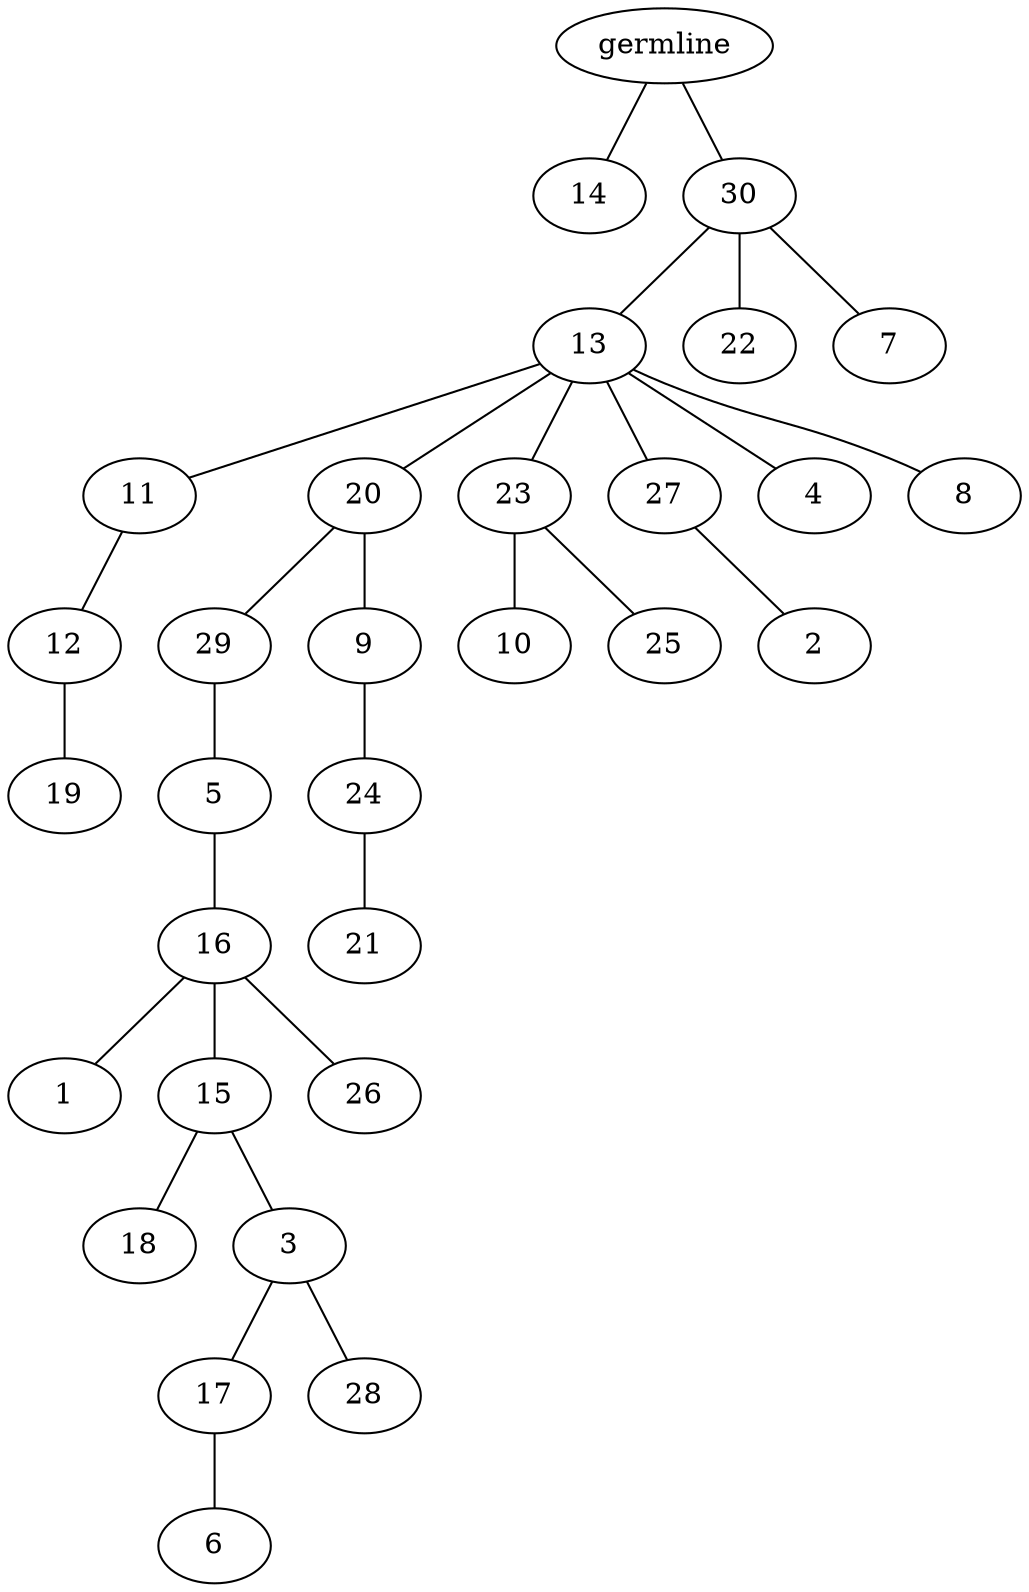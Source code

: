 graph tree {
    "140650981091936" [label="germline"];
    "140650981169856" [label="14"];
    "140650981248112" [label="30"];
    "140650981246576" [label="13"];
    "140650978323760" [label="11"];
    "140650978323664" [label="12"];
    "140650981092368" [label="19"];
    "140650981248352" [label="20"];
    "140650981248736" [label="29"];
    "140650981281216" [label="5"];
    "140650981280688" [label="16"];
    "140650981280160" [label="1"];
    "140650981280592" [label="15"];
    "140650981281600" [label="18"];
    "140650981281456" [label="3"];
    "140650981279968" [label="17"];
    "140650981279296" [label="6"];
    "140650981278480" [label="28"];
    "140650981278672" [label="26"];
    "140650981280352" [label="9"];
    "140650981281552" [label="24"];
    "140650981281024" [label="21"];
    "140650981248160" [label="23"];
    "140650981281360" [label="10"];
    "140650981278240" [label="25"];
    "140650981279344" [label="27"];
    "140650981278096" [label="2"];
    "140650981278384" [label="4"];
    "140650981280016" [label="8"];
    "140650981246480" [label="22"];
    "140650981277952" [label="7"];
    "140650981091936" -- "140650981169856";
    "140650981091936" -- "140650981248112";
    "140650981248112" -- "140650981246576";
    "140650981248112" -- "140650981246480";
    "140650981248112" -- "140650981277952";
    "140650981246576" -- "140650978323760";
    "140650981246576" -- "140650981248352";
    "140650981246576" -- "140650981248160";
    "140650981246576" -- "140650981279344";
    "140650981246576" -- "140650981278384";
    "140650981246576" -- "140650981280016";
    "140650978323760" -- "140650978323664";
    "140650978323664" -- "140650981092368";
    "140650981248352" -- "140650981248736";
    "140650981248352" -- "140650981280352";
    "140650981248736" -- "140650981281216";
    "140650981281216" -- "140650981280688";
    "140650981280688" -- "140650981280160";
    "140650981280688" -- "140650981280592";
    "140650981280688" -- "140650981278672";
    "140650981280592" -- "140650981281600";
    "140650981280592" -- "140650981281456";
    "140650981281456" -- "140650981279968";
    "140650981281456" -- "140650981278480";
    "140650981279968" -- "140650981279296";
    "140650981280352" -- "140650981281552";
    "140650981281552" -- "140650981281024";
    "140650981248160" -- "140650981281360";
    "140650981248160" -- "140650981278240";
    "140650981279344" -- "140650981278096";
}

